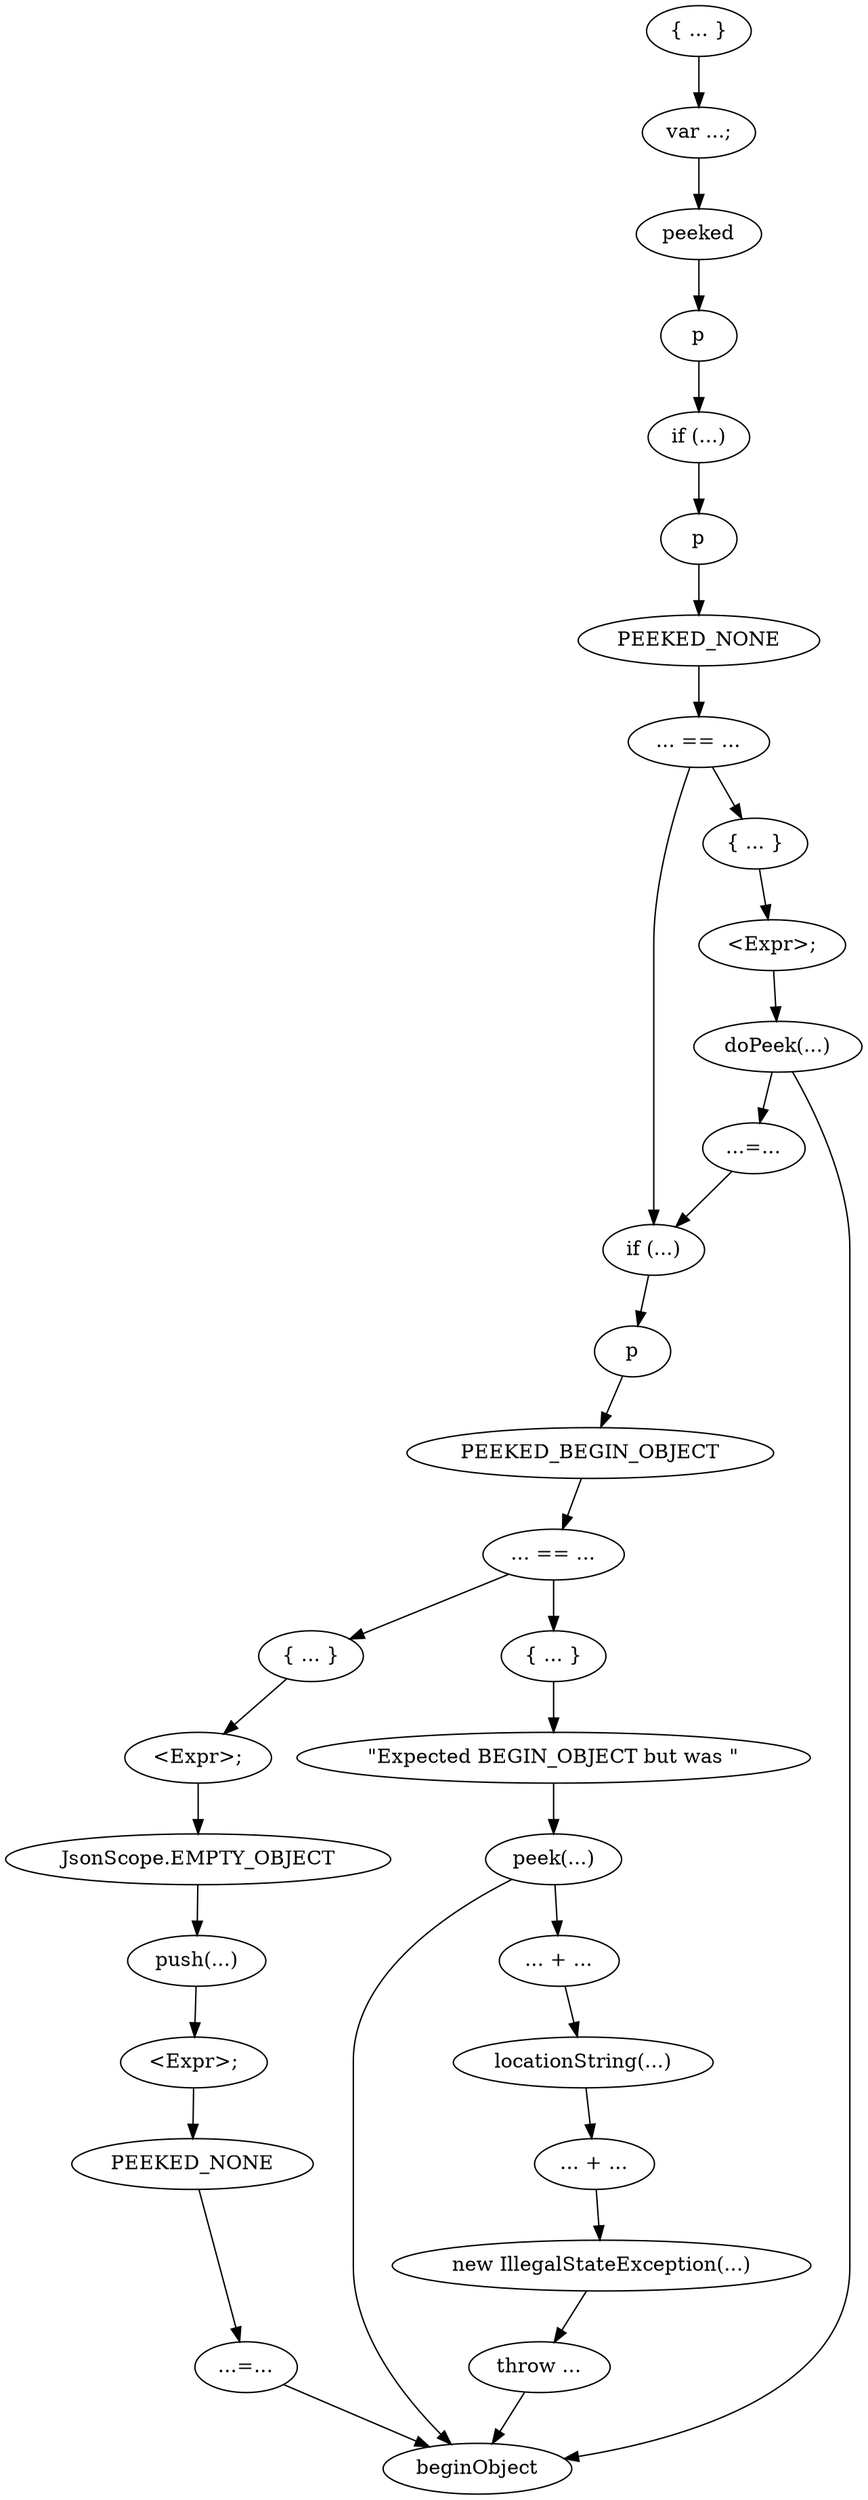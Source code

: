 digraph {
  compound=true;
  0[label="{ ... }"; ];
  1[label="var ...;"; ];
  2[label="peeked"; ];
  3[label="p"; ];
  4[label="if (...)"; ];
  5[label="p"; ];
  6[label="if (...)"; ];
  7[label="p"; ];
  8[label="... == ..."; ];
  9[label="{ ... }"; ];
  10[label="<Expr>;"; ];
  11[label="PEEKED_NONE"; ];
  12[label="doPeek(...)"; ];
  13[label="...=..."; ];
  14[label="beginObject"; ];
  15[label="... == ..."; ];
  16[label="{ ... }"; ];
  17[label="{ ... }"; ];
  18[label="<Expr>;"; ];
  19[label="\"Expected BEGIN_OBJECT but was \""; ];
  20[label="PEEKED_BEGIN_OBJECT"; ];
  21[label="JsonScope.EMPTY_OBJECT"; ];
  22[label="<Expr>;"; ];
  23[label="PEEKED_NONE"; ];
  24[label="push(...)"; ];
  25[label="...=..."; ];
  26[label="throw ..."; ];
  27[label="new IllegalStateException(...)"; ];
  28[label="... + ..."; ];
  29[label="... + ..."; ];
  30[label="locationString(...)"; ];
  31[label="peek(...)"; ];
  0 -> 1[];
  1 -> 2[];
  2 -> 3[];
  3 -> 4[];
  4 -> 5[];
  5 -> 11[];
  6 -> 7[];
  7 -> 20[];
  8 -> 6[];
  8 -> 9[];
  9 -> 10[];
  10 -> 12[];
  11 -> 8[];
  12 -> 14[];
  12 -> 13[];
  13 -> 6[];
  15 -> 16[];
  15 -> 17[];
  16 -> 18[];
  17 -> 19[];
  18 -> 21[];
  19 -> 31[];
  20 -> 15[];
  21 -> 24[];
  22 -> 23[];
  23 -> 25[];
  24 -> 22[];
  25 -> 14[];
  26 -> 14[];
  27 -> 26[];
  28 -> 27[];
  29 -> 30[];
  30 -> 28[];
  31 -> 14[];
  31 -> 29[];
}
